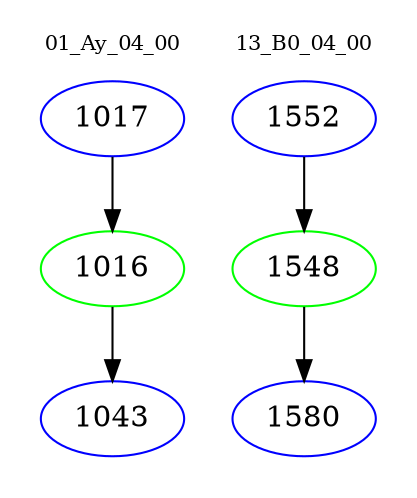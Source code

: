 digraph{
subgraph cluster_0 {
color = white
label = "01_Ay_04_00";
fontsize=10;
T0_1017 [label="1017", color="blue"]
T0_1017 -> T0_1016 [color="black"]
T0_1016 [label="1016", color="green"]
T0_1016 -> T0_1043 [color="black"]
T0_1043 [label="1043", color="blue"]
}
subgraph cluster_1 {
color = white
label = "13_B0_04_00";
fontsize=10;
T1_1552 [label="1552", color="blue"]
T1_1552 -> T1_1548 [color="black"]
T1_1548 [label="1548", color="green"]
T1_1548 -> T1_1580 [color="black"]
T1_1580 [label="1580", color="blue"]
}
}
